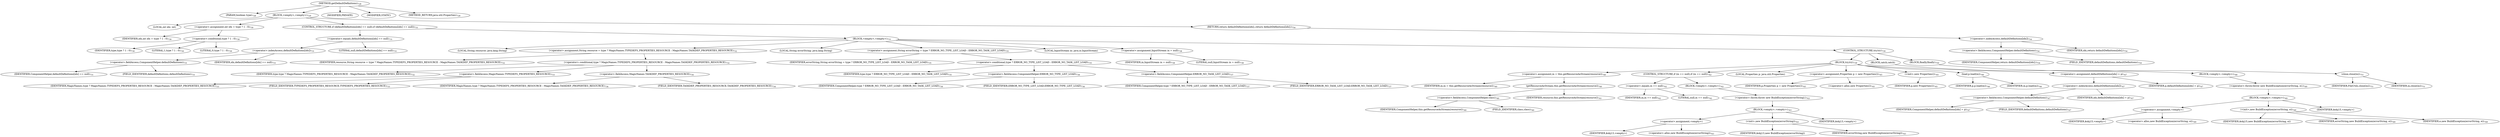 digraph "getDefaultDefinitions" {  
"1544" [label = <(METHOD,getDefaultDefinitions)<SUB>728</SUB>> ]
"1545" [label = <(PARAM,boolean type)<SUB>728</SUB>> ]
"1546" [label = <(BLOCK,&lt;empty&gt;,&lt;empty&gt;)<SUB>729</SUB>> ]
"1547" [label = <(LOCAL,int idx: int)> ]
"1548" [label = <(&lt;operator&gt;.assignment,int idx = type ? 1 : 0)<SUB>730</SUB>> ]
"1549" [label = <(IDENTIFIER,idx,int idx = type ? 1 : 0)<SUB>730</SUB>> ]
"1550" [label = <(&lt;operator&gt;.conditional,type ? 1 : 0)<SUB>730</SUB>> ]
"1551" [label = <(IDENTIFIER,type,type ? 1 : 0)<SUB>730</SUB>> ]
"1552" [label = <(LITERAL,1,type ? 1 : 0)<SUB>730</SUB>> ]
"1553" [label = <(LITERAL,0,type ? 1 : 0)<SUB>730</SUB>> ]
"1554" [label = <(CONTROL_STRUCTURE,if (defaultDefinitions[idx] == null),if (defaultDefinitions[idx] == null))<SUB>731</SUB>> ]
"1555" [label = <(&lt;operator&gt;.equals,defaultDefinitions[idx] == null)<SUB>731</SUB>> ]
"1556" [label = <(&lt;operator&gt;.indexAccess,defaultDefinitions[idx])<SUB>731</SUB>> ]
"1557" [label = <(&lt;operator&gt;.fieldAccess,ComponentHelper.defaultDefinitions)<SUB>731</SUB>> ]
"1558" [label = <(IDENTIFIER,ComponentHelper,defaultDefinitions[idx] == null)<SUB>731</SUB>> ]
"1559" [label = <(FIELD_IDENTIFIER,defaultDefinitions,defaultDefinitions)<SUB>731</SUB>> ]
"1560" [label = <(IDENTIFIER,idx,defaultDefinitions[idx] == null)<SUB>731</SUB>> ]
"1561" [label = <(LITERAL,null,defaultDefinitions[idx] == null)<SUB>731</SUB>> ]
"1562" [label = <(BLOCK,&lt;empty&gt;,&lt;empty&gt;)<SUB>731</SUB>> ]
"1563" [label = <(LOCAL,String resource: java.lang.String)> ]
"1564" [label = <(&lt;operator&gt;.assignment,String resource = type ? MagicNames.TYPEDEFS_PROPERTIES_RESOURCE : MagicNames.TASKDEF_PROPERTIES_RESOURCE)<SUB>732</SUB>> ]
"1565" [label = <(IDENTIFIER,resource,String resource = type ? MagicNames.TYPEDEFS_PROPERTIES_RESOURCE : MagicNames.TASKDEF_PROPERTIES_RESOURCE)<SUB>732</SUB>> ]
"1566" [label = <(&lt;operator&gt;.conditional,type ? MagicNames.TYPEDEFS_PROPERTIES_RESOURCE : MagicNames.TASKDEF_PROPERTIES_RESOURCE)<SUB>732</SUB>> ]
"1567" [label = <(IDENTIFIER,type,type ? MagicNames.TYPEDEFS_PROPERTIES_RESOURCE : MagicNames.TASKDEF_PROPERTIES_RESOURCE)<SUB>732</SUB>> ]
"1568" [label = <(&lt;operator&gt;.fieldAccess,MagicNames.TYPEDEFS_PROPERTIES_RESOURCE)<SUB>733</SUB>> ]
"1569" [label = <(IDENTIFIER,MagicNames,type ? MagicNames.TYPEDEFS_PROPERTIES_RESOURCE : MagicNames.TASKDEF_PROPERTIES_RESOURCE)<SUB>733</SUB>> ]
"1570" [label = <(FIELD_IDENTIFIER,TYPEDEFS_PROPERTIES_RESOURCE,TYPEDEFS_PROPERTIES_RESOURCE)<SUB>733</SUB>> ]
"1571" [label = <(&lt;operator&gt;.fieldAccess,MagicNames.TASKDEF_PROPERTIES_RESOURCE)<SUB>734</SUB>> ]
"1572" [label = <(IDENTIFIER,MagicNames,type ? MagicNames.TYPEDEFS_PROPERTIES_RESOURCE : MagicNames.TASKDEF_PROPERTIES_RESOURCE)<SUB>734</SUB>> ]
"1573" [label = <(FIELD_IDENTIFIER,TASKDEF_PROPERTIES_RESOURCE,TASKDEF_PROPERTIES_RESOURCE)<SUB>734</SUB>> ]
"1574" [label = <(LOCAL,String errorString: java.lang.String)> ]
"1575" [label = <(&lt;operator&gt;.assignment,String errorString = type ? ERROR_NO_TYPE_LIST_LOAD : ERROR_NO_TASK_LIST_LOAD)<SUB>735</SUB>> ]
"1576" [label = <(IDENTIFIER,errorString,String errorString = type ? ERROR_NO_TYPE_LIST_LOAD : ERROR_NO_TASK_LIST_LOAD)<SUB>735</SUB>> ]
"1577" [label = <(&lt;operator&gt;.conditional,type ? ERROR_NO_TYPE_LIST_LOAD : ERROR_NO_TASK_LIST_LOAD)<SUB>735</SUB>> ]
"1578" [label = <(IDENTIFIER,type,type ? ERROR_NO_TYPE_LIST_LOAD : ERROR_NO_TASK_LIST_LOAD)<SUB>735</SUB>> ]
"1579" [label = <(&lt;operator&gt;.fieldAccess,ComponentHelper.ERROR_NO_TYPE_LIST_LOAD)<SUB>736</SUB>> ]
"1580" [label = <(IDENTIFIER,ComponentHelper,type ? ERROR_NO_TYPE_LIST_LOAD : ERROR_NO_TASK_LIST_LOAD)<SUB>736</SUB>> ]
"1581" [label = <(FIELD_IDENTIFIER,ERROR_NO_TYPE_LIST_LOAD,ERROR_NO_TYPE_LIST_LOAD)<SUB>736</SUB>> ]
"1582" [label = <(&lt;operator&gt;.fieldAccess,ComponentHelper.ERROR_NO_TASK_LIST_LOAD)<SUB>737</SUB>> ]
"1583" [label = <(IDENTIFIER,ComponentHelper,type ? ERROR_NO_TYPE_LIST_LOAD : ERROR_NO_TASK_LIST_LOAD)<SUB>737</SUB>> ]
"1584" [label = <(FIELD_IDENTIFIER,ERROR_NO_TASK_LIST_LOAD,ERROR_NO_TASK_LIST_LOAD)<SUB>737</SUB>> ]
"1585" [label = <(LOCAL,InputStream in: java.io.InputStream)> ]
"1586" [label = <(&lt;operator&gt;.assignment,InputStream in = null)<SUB>738</SUB>> ]
"1587" [label = <(IDENTIFIER,in,InputStream in = null)<SUB>738</SUB>> ]
"1588" [label = <(LITERAL,null,InputStream in = null)<SUB>738</SUB>> ]
"1589" [label = <(CONTROL_STRUCTURE,try,try)<SUB>739</SUB>> ]
"1590" [label = <(BLOCK,try,try)<SUB>739</SUB>> ]
"1591" [label = <(&lt;operator&gt;.assignment,in = this.getResourceAsStream(resource))<SUB>740</SUB>> ]
"1592" [label = <(IDENTIFIER,in,in = this.getResourceAsStream(resource))<SUB>740</SUB>> ]
"1593" [label = <(getResourceAsStream,this.getResourceAsStream(resource))<SUB>740</SUB>> ]
"1594" [label = <(&lt;operator&gt;.fieldAccess,ComponentHelper.class)<SUB>740</SUB>> ]
"1595" [label = <(IDENTIFIER,ComponentHelper,this.getResourceAsStream(resource))<SUB>740</SUB>> ]
"1596" [label = <(FIELD_IDENTIFIER,class,class)<SUB>740</SUB>> ]
"1597" [label = <(IDENTIFIER,resource,this.getResourceAsStream(resource))<SUB>741</SUB>> ]
"1598" [label = <(CONTROL_STRUCTURE,if (in == null),if (in == null))<SUB>742</SUB>> ]
"1599" [label = <(&lt;operator&gt;.equals,in == null)<SUB>742</SUB>> ]
"1600" [label = <(IDENTIFIER,in,in == null)<SUB>742</SUB>> ]
"1601" [label = <(LITERAL,null,in == null)<SUB>742</SUB>> ]
"1602" [label = <(BLOCK,&lt;empty&gt;,&lt;empty&gt;)<SUB>742</SUB>> ]
"1603" [label = <(&lt;operator&gt;.throw,throw new BuildException(errorString);)<SUB>743</SUB>> ]
"1604" [label = <(BLOCK,&lt;empty&gt;,&lt;empty&gt;)<SUB>743</SUB>> ]
"1605" [label = <(&lt;operator&gt;.assignment,&lt;empty&gt;)> ]
"1606" [label = <(IDENTIFIER,$obj13,&lt;empty&gt;)> ]
"1607" [label = <(&lt;operator&gt;.alloc,new BuildException(errorString))<SUB>743</SUB>> ]
"1608" [label = <(&lt;init&gt;,new BuildException(errorString))<SUB>743</SUB>> ]
"1609" [label = <(IDENTIFIER,$obj13,new BuildException(errorString))> ]
"1610" [label = <(IDENTIFIER,errorString,new BuildException(errorString))<SUB>743</SUB>> ]
"1611" [label = <(IDENTIFIER,$obj13,&lt;empty&gt;)> ]
"52" [label = <(LOCAL,Properties p: java.util.Properties)> ]
"1612" [label = <(&lt;operator&gt;.assignment,Properties p = new Properties())<SUB>745</SUB>> ]
"1613" [label = <(IDENTIFIER,p,Properties p = new Properties())<SUB>745</SUB>> ]
"1614" [label = <(&lt;operator&gt;.alloc,new Properties())<SUB>745</SUB>> ]
"1615" [label = <(&lt;init&gt;,new Properties())<SUB>745</SUB>> ]
"51" [label = <(IDENTIFIER,p,new Properties())<SUB>745</SUB>> ]
"1616" [label = <(load,p.load(in))<SUB>746</SUB>> ]
"1617" [label = <(IDENTIFIER,p,p.load(in))<SUB>746</SUB>> ]
"1618" [label = <(IDENTIFIER,in,p.load(in))<SUB>746</SUB>> ]
"1619" [label = <(&lt;operator&gt;.assignment,defaultDefinitions[idx] = p)<SUB>747</SUB>> ]
"1620" [label = <(&lt;operator&gt;.indexAccess,defaultDefinitions[idx])<SUB>747</SUB>> ]
"1621" [label = <(&lt;operator&gt;.fieldAccess,ComponentHelper.defaultDefinitions)<SUB>747</SUB>> ]
"1622" [label = <(IDENTIFIER,ComponentHelper,defaultDefinitions[idx] = p)<SUB>747</SUB>> ]
"1623" [label = <(FIELD_IDENTIFIER,defaultDefinitions,defaultDefinitions)<SUB>747</SUB>> ]
"1624" [label = <(IDENTIFIER,idx,defaultDefinitions[idx] = p)<SUB>747</SUB>> ]
"1625" [label = <(IDENTIFIER,p,defaultDefinitions[idx] = p)<SUB>747</SUB>> ]
"1626" [label = <(BLOCK,catch,catch)> ]
"1627" [label = <(BLOCK,&lt;empty&gt;,&lt;empty&gt;)<SUB>748</SUB>> ]
"1628" [label = <(&lt;operator&gt;.throw,throw new BuildException(errorString, e);)<SUB>749</SUB>> ]
"1629" [label = <(BLOCK,&lt;empty&gt;,&lt;empty&gt;)<SUB>749</SUB>> ]
"1630" [label = <(&lt;operator&gt;.assignment,&lt;empty&gt;)> ]
"1631" [label = <(IDENTIFIER,$obj15,&lt;empty&gt;)> ]
"1632" [label = <(&lt;operator&gt;.alloc,new BuildException(errorString, e))<SUB>749</SUB>> ]
"1633" [label = <(&lt;init&gt;,new BuildException(errorString, e))<SUB>749</SUB>> ]
"1634" [label = <(IDENTIFIER,$obj15,new BuildException(errorString, e))> ]
"1635" [label = <(IDENTIFIER,errorString,new BuildException(errorString, e))<SUB>749</SUB>> ]
"1636" [label = <(IDENTIFIER,e,new BuildException(errorString, e))<SUB>749</SUB>> ]
"1637" [label = <(IDENTIFIER,$obj15,&lt;empty&gt;)> ]
"1638" [label = <(BLOCK,finally,finally)<SUB>750</SUB>> ]
"1639" [label = <(close,close(in))<SUB>751</SUB>> ]
"1640" [label = <(IDENTIFIER,FileUtils,close(in))<SUB>751</SUB>> ]
"1641" [label = <(IDENTIFIER,in,close(in))<SUB>751</SUB>> ]
"1642" [label = <(RETURN,return defaultDefinitions[idx];,return defaultDefinitions[idx];)<SUB>754</SUB>> ]
"1643" [label = <(&lt;operator&gt;.indexAccess,defaultDefinitions[idx])<SUB>754</SUB>> ]
"1644" [label = <(&lt;operator&gt;.fieldAccess,ComponentHelper.defaultDefinitions)<SUB>754</SUB>> ]
"1645" [label = <(IDENTIFIER,ComponentHelper,return defaultDefinitions[idx];)<SUB>754</SUB>> ]
"1646" [label = <(FIELD_IDENTIFIER,defaultDefinitions,defaultDefinitions)<SUB>754</SUB>> ]
"1647" [label = <(IDENTIFIER,idx,return defaultDefinitions[idx];)<SUB>754</SUB>> ]
"1648" [label = <(MODIFIER,PRIVATE)> ]
"1649" [label = <(MODIFIER,STATIC)> ]
"1650" [label = <(METHOD_RETURN,java.util.Properties)<SUB>728</SUB>> ]
  "1544" -> "1545" 
  "1544" -> "1546" 
  "1544" -> "1648" 
  "1544" -> "1649" 
  "1544" -> "1650" 
  "1546" -> "1547" 
  "1546" -> "1548" 
  "1546" -> "1554" 
  "1546" -> "1642" 
  "1548" -> "1549" 
  "1548" -> "1550" 
  "1550" -> "1551" 
  "1550" -> "1552" 
  "1550" -> "1553" 
  "1554" -> "1555" 
  "1554" -> "1562" 
  "1555" -> "1556" 
  "1555" -> "1561" 
  "1556" -> "1557" 
  "1556" -> "1560" 
  "1557" -> "1558" 
  "1557" -> "1559" 
  "1562" -> "1563" 
  "1562" -> "1564" 
  "1562" -> "1574" 
  "1562" -> "1575" 
  "1562" -> "1585" 
  "1562" -> "1586" 
  "1562" -> "1589" 
  "1564" -> "1565" 
  "1564" -> "1566" 
  "1566" -> "1567" 
  "1566" -> "1568" 
  "1566" -> "1571" 
  "1568" -> "1569" 
  "1568" -> "1570" 
  "1571" -> "1572" 
  "1571" -> "1573" 
  "1575" -> "1576" 
  "1575" -> "1577" 
  "1577" -> "1578" 
  "1577" -> "1579" 
  "1577" -> "1582" 
  "1579" -> "1580" 
  "1579" -> "1581" 
  "1582" -> "1583" 
  "1582" -> "1584" 
  "1586" -> "1587" 
  "1586" -> "1588" 
  "1589" -> "1590" 
  "1589" -> "1626" 
  "1589" -> "1638" 
  "1590" -> "1591" 
  "1590" -> "1598" 
  "1590" -> "52" 
  "1590" -> "1612" 
  "1590" -> "1615" 
  "1590" -> "1616" 
  "1590" -> "1619" 
  "1591" -> "1592" 
  "1591" -> "1593" 
  "1593" -> "1594" 
  "1593" -> "1597" 
  "1594" -> "1595" 
  "1594" -> "1596" 
  "1598" -> "1599" 
  "1598" -> "1602" 
  "1599" -> "1600" 
  "1599" -> "1601" 
  "1602" -> "1603" 
  "1603" -> "1604" 
  "1604" -> "1605" 
  "1604" -> "1608" 
  "1604" -> "1611" 
  "1605" -> "1606" 
  "1605" -> "1607" 
  "1608" -> "1609" 
  "1608" -> "1610" 
  "1612" -> "1613" 
  "1612" -> "1614" 
  "1615" -> "51" 
  "1616" -> "1617" 
  "1616" -> "1618" 
  "1619" -> "1620" 
  "1619" -> "1625" 
  "1620" -> "1621" 
  "1620" -> "1624" 
  "1621" -> "1622" 
  "1621" -> "1623" 
  "1626" -> "1627" 
  "1627" -> "1628" 
  "1628" -> "1629" 
  "1629" -> "1630" 
  "1629" -> "1633" 
  "1629" -> "1637" 
  "1630" -> "1631" 
  "1630" -> "1632" 
  "1633" -> "1634" 
  "1633" -> "1635" 
  "1633" -> "1636" 
  "1638" -> "1639" 
  "1639" -> "1640" 
  "1639" -> "1641" 
  "1642" -> "1643" 
  "1643" -> "1644" 
  "1643" -> "1647" 
  "1644" -> "1645" 
  "1644" -> "1646" 
}
